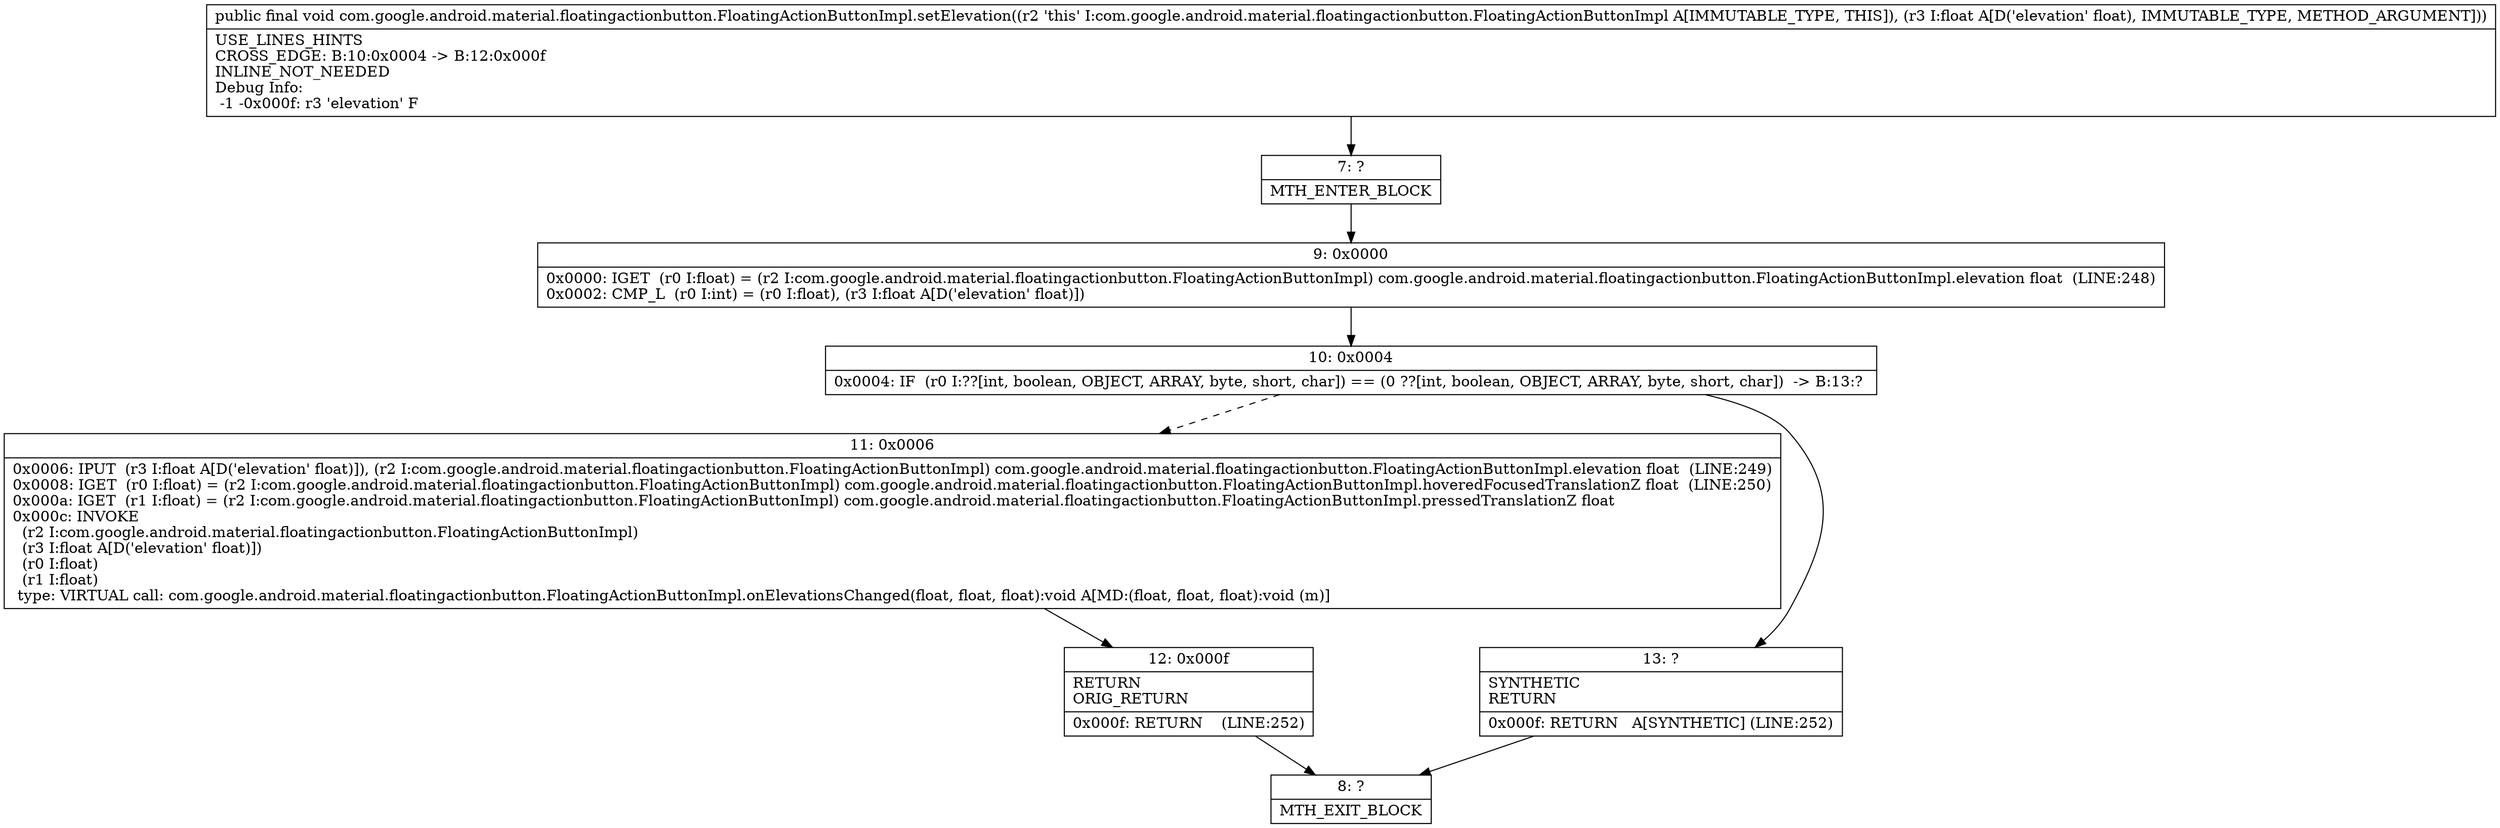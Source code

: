 digraph "CFG forcom.google.android.material.floatingactionbutton.FloatingActionButtonImpl.setElevation(F)V" {
Node_7 [shape=record,label="{7\:\ ?|MTH_ENTER_BLOCK\l}"];
Node_9 [shape=record,label="{9\:\ 0x0000|0x0000: IGET  (r0 I:float) = (r2 I:com.google.android.material.floatingactionbutton.FloatingActionButtonImpl) com.google.android.material.floatingactionbutton.FloatingActionButtonImpl.elevation float  (LINE:248)\l0x0002: CMP_L  (r0 I:int) = (r0 I:float), (r3 I:float A[D('elevation' float)]) \l}"];
Node_10 [shape=record,label="{10\:\ 0x0004|0x0004: IF  (r0 I:??[int, boolean, OBJECT, ARRAY, byte, short, char]) == (0 ??[int, boolean, OBJECT, ARRAY, byte, short, char])  \-\> B:13:? \l}"];
Node_11 [shape=record,label="{11\:\ 0x0006|0x0006: IPUT  (r3 I:float A[D('elevation' float)]), (r2 I:com.google.android.material.floatingactionbutton.FloatingActionButtonImpl) com.google.android.material.floatingactionbutton.FloatingActionButtonImpl.elevation float  (LINE:249)\l0x0008: IGET  (r0 I:float) = (r2 I:com.google.android.material.floatingactionbutton.FloatingActionButtonImpl) com.google.android.material.floatingactionbutton.FloatingActionButtonImpl.hoveredFocusedTranslationZ float  (LINE:250)\l0x000a: IGET  (r1 I:float) = (r2 I:com.google.android.material.floatingactionbutton.FloatingActionButtonImpl) com.google.android.material.floatingactionbutton.FloatingActionButtonImpl.pressedTranslationZ float \l0x000c: INVOKE  \l  (r2 I:com.google.android.material.floatingactionbutton.FloatingActionButtonImpl)\l  (r3 I:float A[D('elevation' float)])\l  (r0 I:float)\l  (r1 I:float)\l type: VIRTUAL call: com.google.android.material.floatingactionbutton.FloatingActionButtonImpl.onElevationsChanged(float, float, float):void A[MD:(float, float, float):void (m)]\l}"];
Node_12 [shape=record,label="{12\:\ 0x000f|RETURN\lORIG_RETURN\l|0x000f: RETURN    (LINE:252)\l}"];
Node_8 [shape=record,label="{8\:\ ?|MTH_EXIT_BLOCK\l}"];
Node_13 [shape=record,label="{13\:\ ?|SYNTHETIC\lRETURN\l|0x000f: RETURN   A[SYNTHETIC] (LINE:252)\l}"];
MethodNode[shape=record,label="{public final void com.google.android.material.floatingactionbutton.FloatingActionButtonImpl.setElevation((r2 'this' I:com.google.android.material.floatingactionbutton.FloatingActionButtonImpl A[IMMUTABLE_TYPE, THIS]), (r3 I:float A[D('elevation' float), IMMUTABLE_TYPE, METHOD_ARGUMENT]))  | USE_LINES_HINTS\lCROSS_EDGE: B:10:0x0004 \-\> B:12:0x000f\lINLINE_NOT_NEEDED\lDebug Info:\l  \-1 \-0x000f: r3 'elevation' F\l}"];
MethodNode -> Node_7;Node_7 -> Node_9;
Node_9 -> Node_10;
Node_10 -> Node_11[style=dashed];
Node_10 -> Node_13;
Node_11 -> Node_12;
Node_12 -> Node_8;
Node_13 -> Node_8;
}

